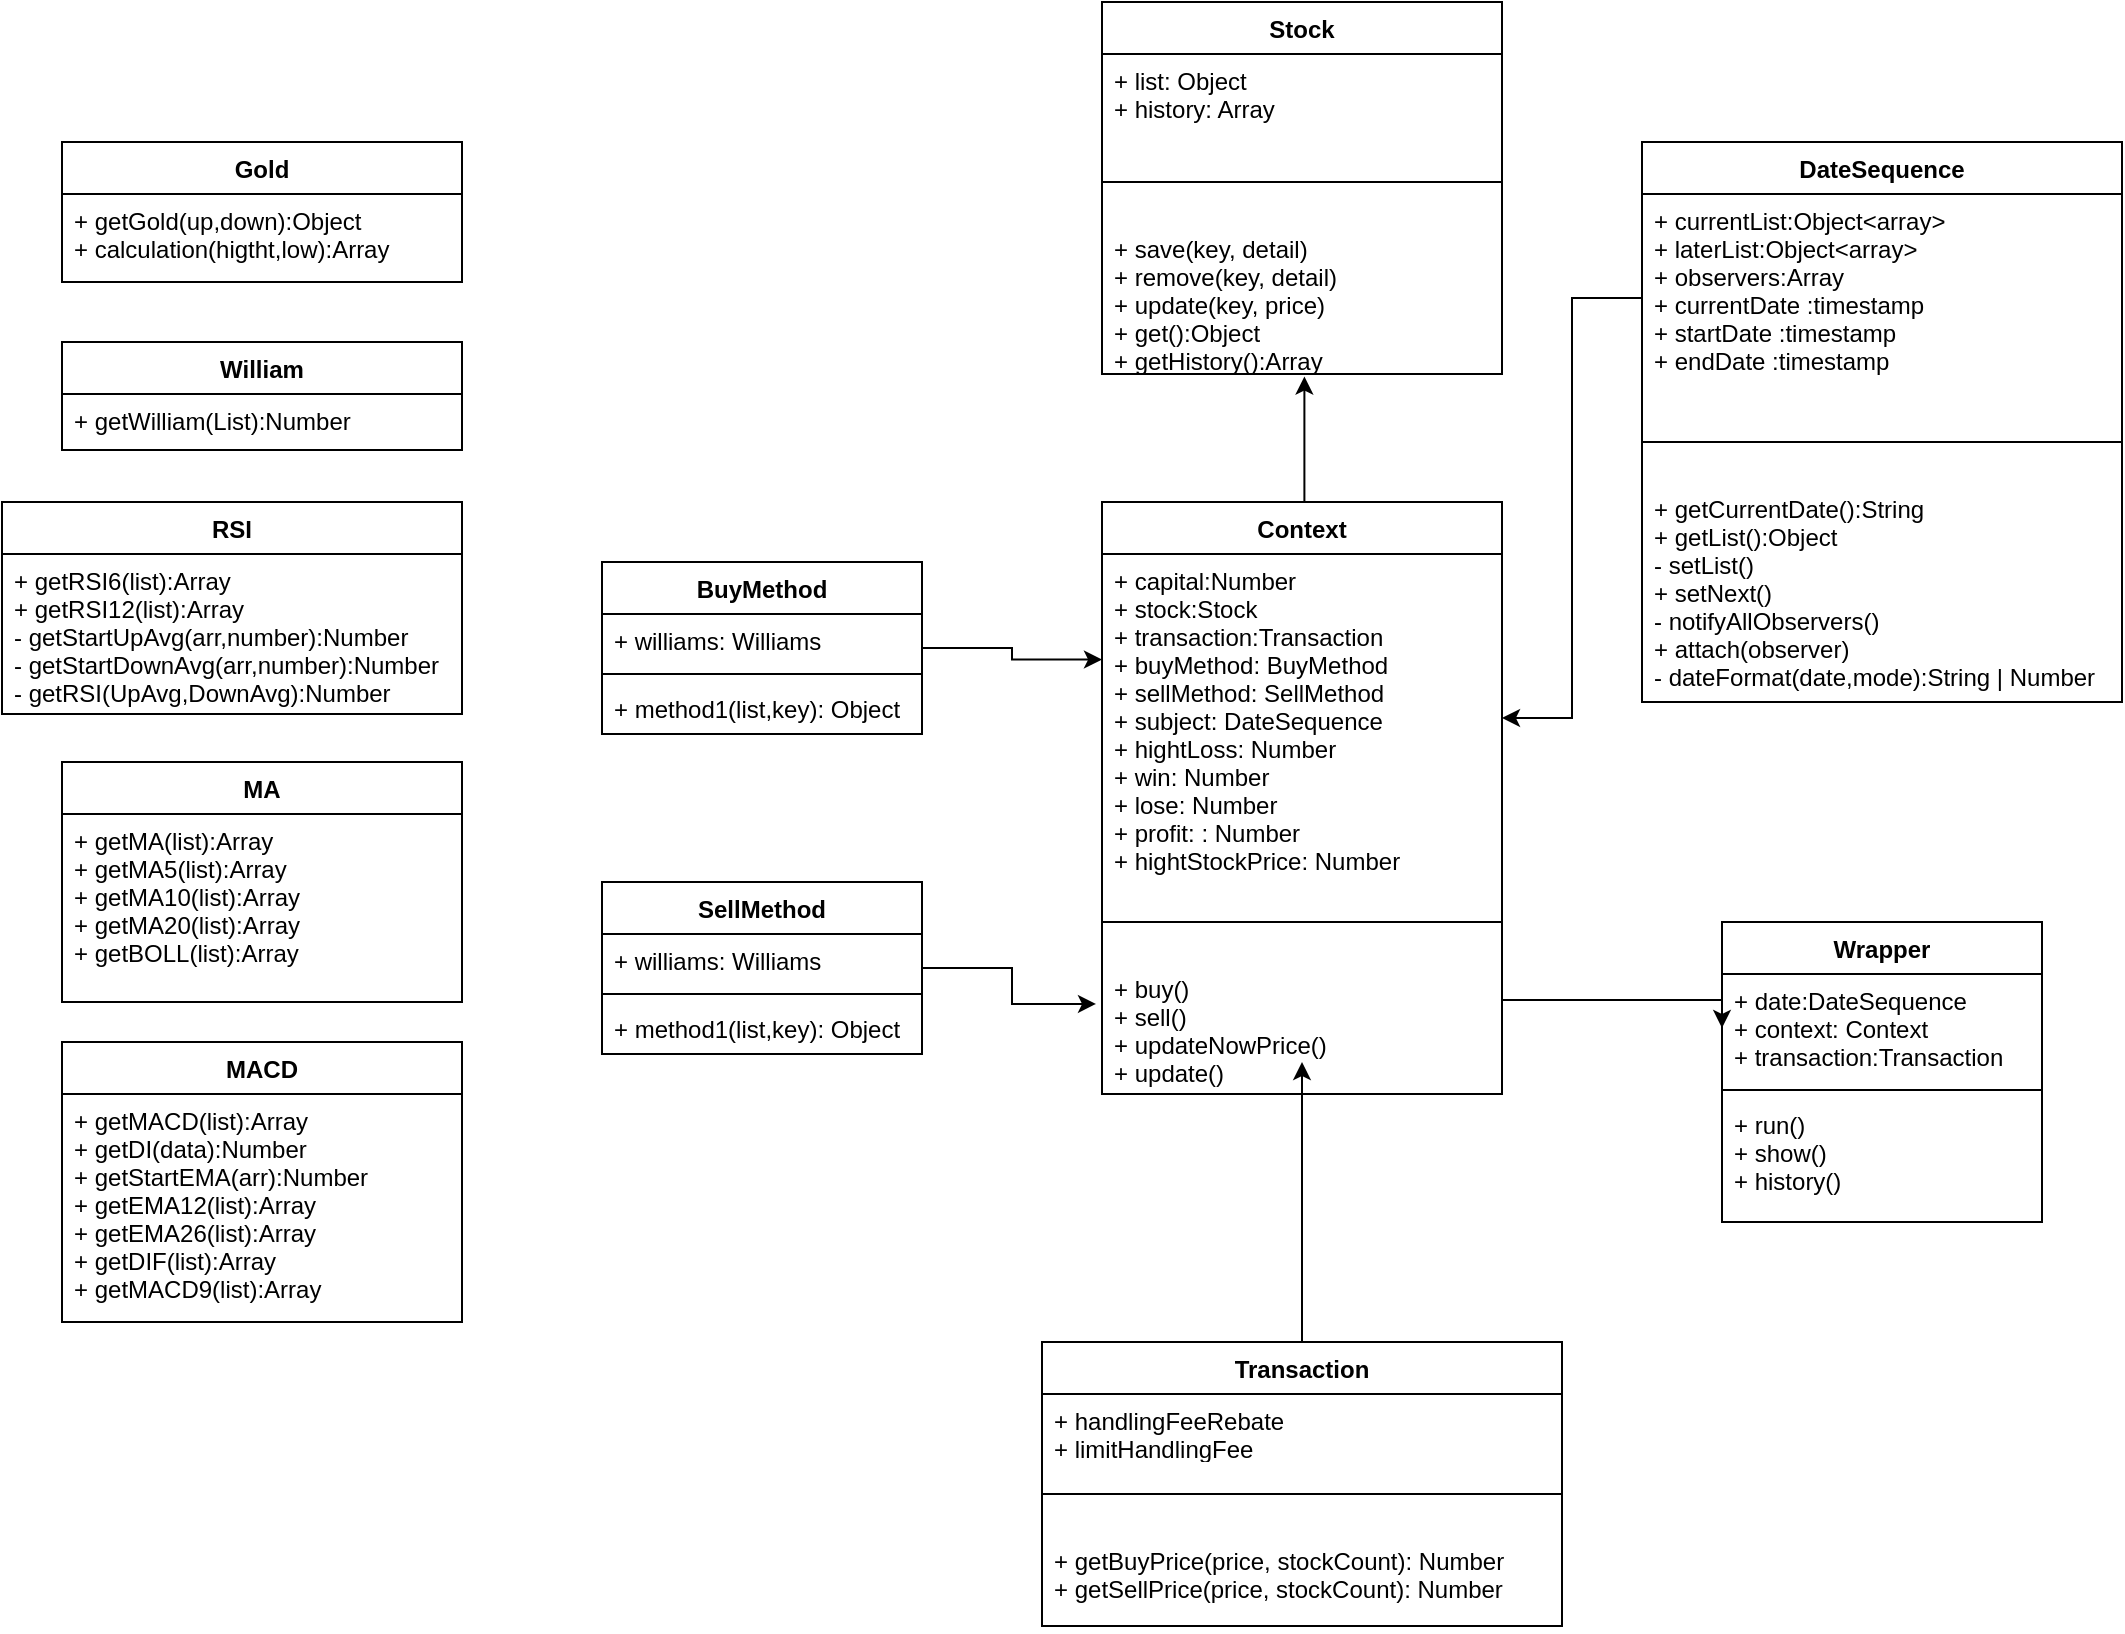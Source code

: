 <mxfile version="14.6.13" type="device"><diagram id="C5RBs43oDa-KdzZeNtuy" name="Page-1"><mxGraphModel dx="1929" dy="1811" grid="1" gridSize="10" guides="1" tooltips="1" connect="1" arrows="1" fold="1" page="1" pageScale="1" pageWidth="827" pageHeight="1169" math="0" shadow="0"><root><mxCell id="WIyWlLk6GJQsqaUBKTNV-0"/><mxCell id="WIyWlLk6GJQsqaUBKTNV-1" parent="WIyWlLk6GJQsqaUBKTNV-0"/><mxCell id="F91Q20vFasPbDwkG_e-I-20" style="edgeStyle=orthogonalEdgeStyle;rounded=0;orthogonalLoop=1;jettySize=auto;html=1;exitX=0.5;exitY=0;exitDx=0;exitDy=0;entryX=0.506;entryY=1.017;entryDx=0;entryDy=0;entryPerimeter=0;" parent="WIyWlLk6GJQsqaUBKTNV-1" source="F91Q20vFasPbDwkG_e-I-0" target="F91Q20vFasPbDwkG_e-I-11" edge="1"><mxGeometry relative="1" as="geometry"><Array as="points"><mxPoint x="191" y="220"/></Array></mxGeometry></mxCell><mxCell id="F91Q20vFasPbDwkG_e-I-0" value="Context" style="swimlane;fontStyle=1;align=center;verticalAlign=top;childLayout=stackLayout;horizontal=1;startSize=26;horizontalStack=0;resizeParent=1;resizeParentMax=0;resizeLast=0;collapsible=1;marginBottom=0;" parent="WIyWlLk6GJQsqaUBKTNV-1" vertex="1"><mxGeometry x="90" y="220" width="200" height="296" as="geometry"/></mxCell><mxCell id="F91Q20vFasPbDwkG_e-I-1" value="+ capital:Number&#10;+ stock:Stock&#10;+ transaction:Transaction&#10;+ buyMethod: BuyMethod&#10;+ sellMethod: SellMethod&#10;+ subject: DateSequence&#10;+ hightLoss: Number&#10;+ win: Number&#10;+ lose: Number&#10;+ profit: : Number&#10;+ hightStockPrice: Number&#10;" style="text;strokeColor=none;fillColor=none;align=left;verticalAlign=top;spacingLeft=4;spacingRight=4;overflow=hidden;rotatable=0;points=[[0,0.5],[1,0.5]];portConstraint=eastwest;" parent="F91Q20vFasPbDwkG_e-I-0" vertex="1"><mxGeometry y="26" width="200" height="164" as="geometry"/></mxCell><mxCell id="F91Q20vFasPbDwkG_e-I-2" value="" style="line;strokeWidth=1;fillColor=none;align=left;verticalAlign=middle;spacingTop=-1;spacingLeft=3;spacingRight=3;rotatable=0;labelPosition=right;points=[];portConstraint=eastwest;" parent="F91Q20vFasPbDwkG_e-I-0" vertex="1"><mxGeometry y="190" width="200" height="40" as="geometry"/></mxCell><mxCell id="F91Q20vFasPbDwkG_e-I-3" value="+ buy()&#10;+ sell()&#10;+ updateNowPrice()&#10;+ update()" style="text;strokeColor=none;fillColor=none;align=left;verticalAlign=top;spacingLeft=4;spacingRight=4;overflow=hidden;rotatable=0;points=[[0,0.5],[1,0.5]];portConstraint=eastwest;" parent="F91Q20vFasPbDwkG_e-I-0" vertex="1"><mxGeometry y="230" width="200" height="66" as="geometry"/></mxCell><mxCell id="yLj_Qp0v5qIvkyL6gjk5-15" style="edgeStyle=orthogonalEdgeStyle;rounded=0;orthogonalLoop=1;jettySize=auto;html=1;" parent="WIyWlLk6GJQsqaUBKTNV-1" source="F91Q20vFasPbDwkG_e-I-4" edge="1"><mxGeometry relative="1" as="geometry"><mxPoint x="190" y="500" as="targetPoint"/></mxGeometry></mxCell><mxCell id="F91Q20vFasPbDwkG_e-I-4" value="Transaction" style="swimlane;fontStyle=1;align=center;verticalAlign=top;childLayout=stackLayout;horizontal=1;startSize=26;horizontalStack=0;resizeParent=1;resizeParentMax=0;resizeLast=0;collapsible=1;marginBottom=0;" parent="WIyWlLk6GJQsqaUBKTNV-1" vertex="1"><mxGeometry x="60" y="640" width="260" height="142" as="geometry"/></mxCell><mxCell id="F91Q20vFasPbDwkG_e-I-5" value="+ handlingFeeRebate&#10;+ limitHandlingFee" style="text;strokeColor=none;fillColor=none;align=left;verticalAlign=top;spacingLeft=4;spacingRight=4;overflow=hidden;rotatable=0;points=[[0,0.5],[1,0.5]];portConstraint=eastwest;" parent="F91Q20vFasPbDwkG_e-I-4" vertex="1"><mxGeometry y="26" width="260" height="30" as="geometry"/></mxCell><mxCell id="F91Q20vFasPbDwkG_e-I-6" value="" style="line;strokeWidth=1;fillColor=none;align=left;verticalAlign=middle;spacingTop=-1;spacingLeft=3;spacingRight=3;rotatable=0;labelPosition=right;points=[];portConstraint=eastwest;" parent="F91Q20vFasPbDwkG_e-I-4" vertex="1"><mxGeometry y="56" width="260" height="40" as="geometry"/></mxCell><mxCell id="F91Q20vFasPbDwkG_e-I-7" value="+ getBuyPrice(price, stockCount): Number&#10;+ getSellPrice(price, stockCount): Number" style="text;strokeColor=none;fillColor=none;align=left;verticalAlign=top;spacingLeft=4;spacingRight=4;overflow=hidden;rotatable=0;points=[[0,0.5],[1,0.5]];portConstraint=eastwest;" parent="F91Q20vFasPbDwkG_e-I-4" vertex="1"><mxGeometry y="96" width="260" height="46" as="geometry"/></mxCell><mxCell id="F91Q20vFasPbDwkG_e-I-8" value="Stock&#10;" style="swimlane;fontStyle=1;align=center;verticalAlign=top;childLayout=stackLayout;horizontal=1;startSize=26;horizontalStack=0;resizeParent=1;resizeParentMax=0;resizeLast=0;collapsible=1;marginBottom=0;" parent="WIyWlLk6GJQsqaUBKTNV-1" vertex="1"><mxGeometry x="90" y="-30" width="200" height="186" as="geometry"/></mxCell><mxCell id="F91Q20vFasPbDwkG_e-I-9" value="+ list: Object&#10;+ history: Array" style="text;strokeColor=none;fillColor=none;align=left;verticalAlign=top;spacingLeft=4;spacingRight=4;overflow=hidden;rotatable=0;points=[[0,0.5],[1,0.5]];portConstraint=eastwest;" parent="F91Q20vFasPbDwkG_e-I-8" vertex="1"><mxGeometry y="26" width="200" height="44" as="geometry"/></mxCell><mxCell id="F91Q20vFasPbDwkG_e-I-10" value="" style="line;strokeWidth=1;fillColor=none;align=left;verticalAlign=middle;spacingTop=-1;spacingLeft=3;spacingRight=3;rotatable=0;labelPosition=right;points=[];portConstraint=eastwest;" parent="F91Q20vFasPbDwkG_e-I-8" vertex="1"><mxGeometry y="70" width="200" height="40" as="geometry"/></mxCell><mxCell id="F91Q20vFasPbDwkG_e-I-11" value="+ save(key, detail)&#10;+ remove(key, detail)&#10;+ update(key, price)&#10;+ get():Object&#10;+ getHistory():Array" style="text;strokeColor=none;fillColor=none;align=left;verticalAlign=top;spacingLeft=4;spacingRight=4;overflow=hidden;rotatable=0;points=[[0,0.5],[1,0.5]];portConstraint=eastwest;" parent="F91Q20vFasPbDwkG_e-I-8" vertex="1"><mxGeometry y="110" width="200" height="76" as="geometry"/></mxCell><mxCell id="F91Q20vFasPbDwkG_e-I-12" value="DateSequence" style="swimlane;fontStyle=1;align=center;verticalAlign=top;childLayout=stackLayout;horizontal=1;startSize=26;horizontalStack=0;resizeParent=1;resizeParentMax=0;resizeLast=0;collapsible=1;marginBottom=0;" parent="WIyWlLk6GJQsqaUBKTNV-1" vertex="1"><mxGeometry x="360" y="40" width="240" height="280" as="geometry"/></mxCell><mxCell id="F91Q20vFasPbDwkG_e-I-13" value="+ currentList:Object&lt;array&gt;&#10;+ laterList:Object&lt;array&gt;&#10;+ observers:Array&#10;+ currentDate :timestamp&#10;+ startDate :timestamp&#10;+ endDate :timestamp&#10;" style="text;strokeColor=none;fillColor=none;align=left;verticalAlign=top;spacingLeft=4;spacingRight=4;overflow=hidden;rotatable=0;points=[[0,0.5],[1,0.5]];portConstraint=eastwest;" parent="F91Q20vFasPbDwkG_e-I-12" vertex="1"><mxGeometry y="26" width="240" height="104" as="geometry"/></mxCell><mxCell id="F91Q20vFasPbDwkG_e-I-14" value="" style="line;strokeWidth=1;fillColor=none;align=left;verticalAlign=middle;spacingTop=-1;spacingLeft=3;spacingRight=3;rotatable=0;labelPosition=right;points=[];portConstraint=eastwest;" parent="F91Q20vFasPbDwkG_e-I-12" vertex="1"><mxGeometry y="130" width="240" height="40" as="geometry"/></mxCell><mxCell id="F91Q20vFasPbDwkG_e-I-15" value="+ getCurrentDate():String&#10;+ getList():Object&#10;- setList()&#10;+ setNext()&#10;- notifyAllObservers()&#10;+ attach(observer)&#10;- dateFormat(date,mode):String | Number" style="text;strokeColor=none;fillColor=none;align=left;verticalAlign=top;spacingLeft=4;spacingRight=4;overflow=hidden;rotatable=0;points=[[0,0.5],[1,0.5]];portConstraint=eastwest;" parent="F91Q20vFasPbDwkG_e-I-12" vertex="1"><mxGeometry y="170" width="240" height="110" as="geometry"/></mxCell><mxCell id="F91Q20vFasPbDwkG_e-I-16" value="William" style="swimlane;fontStyle=1;align=center;verticalAlign=top;childLayout=stackLayout;horizontal=1;startSize=26;horizontalStack=0;resizeParent=1;resizeParentMax=0;resizeLast=0;collapsible=1;marginBottom=0;" parent="WIyWlLk6GJQsqaUBKTNV-1" vertex="1"><mxGeometry x="-430" y="140" width="200" height="54" as="geometry"/></mxCell><mxCell id="F91Q20vFasPbDwkG_e-I-19" value="+ getWilliam(List):Number" style="text;strokeColor=none;fillColor=none;align=left;verticalAlign=top;spacingLeft=4;spacingRight=4;overflow=hidden;rotatable=0;points=[[0,0.5],[1,0.5]];portConstraint=eastwest;" parent="F91Q20vFasPbDwkG_e-I-16" vertex="1"><mxGeometry y="26" width="200" height="28" as="geometry"/></mxCell><mxCell id="yLj_Qp0v5qIvkyL6gjk5-9" style="edgeStyle=orthogonalEdgeStyle;rounded=0;orthogonalLoop=1;jettySize=auto;html=1;entryX=0;entryY=0.322;entryDx=0;entryDy=0;entryPerimeter=0;" parent="WIyWlLk6GJQsqaUBKTNV-1" source="yLj_Qp0v5qIvkyL6gjk5-0" target="F91Q20vFasPbDwkG_e-I-1" edge="1"><mxGeometry relative="1" as="geometry"/></mxCell><mxCell id="yLj_Qp0v5qIvkyL6gjk5-0" value="BuyMethod" style="swimlane;fontStyle=1;align=center;verticalAlign=top;childLayout=stackLayout;horizontal=1;startSize=26;horizontalStack=0;resizeParent=1;resizeParentMax=0;resizeLast=0;collapsible=1;marginBottom=0;" parent="WIyWlLk6GJQsqaUBKTNV-1" vertex="1"><mxGeometry x="-160" y="250" width="160" height="86" as="geometry"/></mxCell><mxCell id="yLj_Qp0v5qIvkyL6gjk5-1" value="+ williams: Williams" style="text;strokeColor=none;fillColor=none;align=left;verticalAlign=top;spacingLeft=4;spacingRight=4;overflow=hidden;rotatable=0;points=[[0,0.5],[1,0.5]];portConstraint=eastwest;" parent="yLj_Qp0v5qIvkyL6gjk5-0" vertex="1"><mxGeometry y="26" width="160" height="26" as="geometry"/></mxCell><mxCell id="yLj_Qp0v5qIvkyL6gjk5-2" value="" style="line;strokeWidth=1;fillColor=none;align=left;verticalAlign=middle;spacingTop=-1;spacingLeft=3;spacingRight=3;rotatable=0;labelPosition=right;points=[];portConstraint=eastwest;" parent="yLj_Qp0v5qIvkyL6gjk5-0" vertex="1"><mxGeometry y="52" width="160" height="8" as="geometry"/></mxCell><mxCell id="yLj_Qp0v5qIvkyL6gjk5-3" value="+ method1(list,key): Object" style="text;strokeColor=none;fillColor=none;align=left;verticalAlign=top;spacingLeft=4;spacingRight=4;overflow=hidden;rotatable=0;points=[[0,0.5],[1,0.5]];portConstraint=eastwest;" parent="yLj_Qp0v5qIvkyL6gjk5-0" vertex="1"><mxGeometry y="60" width="160" height="26" as="geometry"/></mxCell><mxCell id="yLj_Qp0v5qIvkyL6gjk5-8" style="edgeStyle=orthogonalEdgeStyle;rounded=0;orthogonalLoop=1;jettySize=auto;html=1;entryX=-0.015;entryY=0.318;entryDx=0;entryDy=0;entryPerimeter=0;" parent="WIyWlLk6GJQsqaUBKTNV-1" source="yLj_Qp0v5qIvkyL6gjk5-4" target="F91Q20vFasPbDwkG_e-I-3" edge="1"><mxGeometry relative="1" as="geometry"/></mxCell><mxCell id="yLj_Qp0v5qIvkyL6gjk5-4" value="SellMethod" style="swimlane;fontStyle=1;align=center;verticalAlign=top;childLayout=stackLayout;horizontal=1;startSize=26;horizontalStack=0;resizeParent=1;resizeParentMax=0;resizeLast=0;collapsible=1;marginBottom=0;" parent="WIyWlLk6GJQsqaUBKTNV-1" vertex="1"><mxGeometry x="-160" y="410" width="160" height="86" as="geometry"/></mxCell><mxCell id="yLj_Qp0v5qIvkyL6gjk5-5" value="+ williams: Williams" style="text;strokeColor=none;fillColor=none;align=left;verticalAlign=top;spacingLeft=4;spacingRight=4;overflow=hidden;rotatable=0;points=[[0,0.5],[1,0.5]];portConstraint=eastwest;" parent="yLj_Qp0v5qIvkyL6gjk5-4" vertex="1"><mxGeometry y="26" width="160" height="26" as="geometry"/></mxCell><mxCell id="yLj_Qp0v5qIvkyL6gjk5-6" value="" style="line;strokeWidth=1;fillColor=none;align=left;verticalAlign=middle;spacingTop=-1;spacingLeft=3;spacingRight=3;rotatable=0;labelPosition=right;points=[];portConstraint=eastwest;" parent="yLj_Qp0v5qIvkyL6gjk5-4" vertex="1"><mxGeometry y="52" width="160" height="8" as="geometry"/></mxCell><mxCell id="yLj_Qp0v5qIvkyL6gjk5-7" value="+ method1(list,key): Object" style="text;strokeColor=none;fillColor=none;align=left;verticalAlign=top;spacingLeft=4;spacingRight=4;overflow=hidden;rotatable=0;points=[[0,0.5],[1,0.5]];portConstraint=eastwest;" parent="yLj_Qp0v5qIvkyL6gjk5-4" vertex="1"><mxGeometry y="60" width="160" height="26" as="geometry"/></mxCell><mxCell id="yLj_Qp0v5qIvkyL6gjk5-17" style="edgeStyle=orthogonalEdgeStyle;rounded=0;orthogonalLoop=1;jettySize=auto;html=1;" parent="WIyWlLk6GJQsqaUBKTNV-1" source="F91Q20vFasPbDwkG_e-I-13" target="F91Q20vFasPbDwkG_e-I-1" edge="1"><mxGeometry relative="1" as="geometry"/></mxCell><mxCell id="yLj_Qp0v5qIvkyL6gjk5-18" value="Wrapper" style="swimlane;fontStyle=1;align=center;verticalAlign=top;childLayout=stackLayout;horizontal=1;startSize=26;horizontalStack=0;resizeParent=1;resizeParentMax=0;resizeLast=0;collapsible=1;marginBottom=0;" parent="WIyWlLk6GJQsqaUBKTNV-1" vertex="1"><mxGeometry x="400" y="430" width="160" height="150" as="geometry"/></mxCell><mxCell id="yLj_Qp0v5qIvkyL6gjk5-19" value="+ date:DateSequence&#10;+ context: Context&#10;+ transaction:Transaction" style="text;strokeColor=none;fillColor=none;align=left;verticalAlign=top;spacingLeft=4;spacingRight=4;overflow=hidden;rotatable=0;points=[[0,0.5],[1,0.5]];portConstraint=eastwest;" parent="yLj_Qp0v5qIvkyL6gjk5-18" vertex="1"><mxGeometry y="26" width="160" height="54" as="geometry"/></mxCell><mxCell id="yLj_Qp0v5qIvkyL6gjk5-20" value="" style="line;strokeWidth=1;fillColor=none;align=left;verticalAlign=middle;spacingTop=-1;spacingLeft=3;spacingRight=3;rotatable=0;labelPosition=right;points=[];portConstraint=eastwest;" parent="yLj_Qp0v5qIvkyL6gjk5-18" vertex="1"><mxGeometry y="80" width="160" height="8" as="geometry"/></mxCell><mxCell id="yLj_Qp0v5qIvkyL6gjk5-21" value="+ run()&#10;+ show()&#10;+ history()" style="text;strokeColor=none;fillColor=none;align=left;verticalAlign=top;spacingLeft=4;spacingRight=4;overflow=hidden;rotatable=0;points=[[0,0.5],[1,0.5]];portConstraint=eastwest;" parent="yLj_Qp0v5qIvkyL6gjk5-18" vertex="1"><mxGeometry y="88" width="160" height="62" as="geometry"/></mxCell><mxCell id="yLj_Qp0v5qIvkyL6gjk5-22" style="edgeStyle=orthogonalEdgeStyle;rounded=0;orthogonalLoop=1;jettySize=auto;html=1;entryX=0;entryY=0.5;entryDx=0;entryDy=0;" parent="WIyWlLk6GJQsqaUBKTNV-1" source="F91Q20vFasPbDwkG_e-I-3" target="yLj_Qp0v5qIvkyL6gjk5-19" edge="1"><mxGeometry relative="1" as="geometry"><Array as="points"><mxPoint x="320" y="469"/><mxPoint x="320" y="469"/></Array></mxGeometry></mxCell><mxCell id="yLj_Qp0v5qIvkyL6gjk5-31" value="RSI" style="swimlane;fontStyle=1;align=center;verticalAlign=top;childLayout=stackLayout;horizontal=1;startSize=26;horizontalStack=0;resizeParent=1;resizeParentMax=0;resizeLast=0;collapsible=1;marginBottom=0;" parent="WIyWlLk6GJQsqaUBKTNV-1" vertex="1"><mxGeometry x="-460" y="220" width="230" height="106" as="geometry"/></mxCell><mxCell id="yLj_Qp0v5qIvkyL6gjk5-33" value="+ getRSI6(list):Array&#10;+ getRSI12(list):Array&#10;- getStartUpAvg(arr,number):Number&#10;- getStartDownAvg(arr,number):Number&#10;- getRSI(UpAvg,DownAvg):Number" style="text;strokeColor=none;fillColor=none;align=left;verticalAlign=top;spacingLeft=4;spacingRight=4;overflow=hidden;rotatable=0;points=[[0,0.5],[1,0.5]];portConstraint=eastwest;" parent="yLj_Qp0v5qIvkyL6gjk5-31" vertex="1"><mxGeometry y="26" width="230" height="80" as="geometry"/></mxCell><mxCell id="gRYlVmhdpWcaPIadBBOR-0" value="Gold" style="swimlane;fontStyle=1;align=center;verticalAlign=top;childLayout=stackLayout;horizontal=1;startSize=26;horizontalStack=0;resizeParent=1;resizeParentMax=0;resizeLast=0;collapsible=1;marginBottom=0;" vertex="1" parent="WIyWlLk6GJQsqaUBKTNV-1"><mxGeometry x="-430" y="40" width="200" height="70" as="geometry"/></mxCell><mxCell id="gRYlVmhdpWcaPIadBBOR-2" value="+ getGold(up,down):Object&#10;+ calculation(higtht,low):Array" style="text;strokeColor=none;fillColor=none;align=left;verticalAlign=top;spacingLeft=4;spacingRight=4;overflow=hidden;rotatable=0;points=[[0,0.5],[1,0.5]];portConstraint=eastwest;" vertex="1" parent="gRYlVmhdpWcaPIadBBOR-0"><mxGeometry y="26" width="200" height="44" as="geometry"/></mxCell><mxCell id="gRYlVmhdpWcaPIadBBOR-3" value="MA" style="swimlane;fontStyle=1;align=center;verticalAlign=top;childLayout=stackLayout;horizontal=1;startSize=26;horizontalStack=0;resizeParent=1;resizeParentMax=0;resizeLast=0;collapsible=1;marginBottom=0;" vertex="1" parent="WIyWlLk6GJQsqaUBKTNV-1"><mxGeometry x="-430" y="350" width="200" height="120" as="geometry"/></mxCell><mxCell id="gRYlVmhdpWcaPIadBBOR-4" value="+ getMA(list):Array&#10;+ getMA5(list):Array&#10;+ getMA10(list):Array&#10;+ getMA20(list):Array&#10;+ getBOLL(list):Array" style="text;strokeColor=none;fillColor=none;align=left;verticalAlign=top;spacingLeft=4;spacingRight=4;overflow=hidden;rotatable=0;points=[[0,0.5],[1,0.5]];portConstraint=eastwest;" vertex="1" parent="gRYlVmhdpWcaPIadBBOR-3"><mxGeometry y="26" width="200" height="94" as="geometry"/></mxCell><mxCell id="gRYlVmhdpWcaPIadBBOR-5" value="MACD" style="swimlane;fontStyle=1;align=center;verticalAlign=top;childLayout=stackLayout;horizontal=1;startSize=26;horizontalStack=0;resizeParent=1;resizeParentMax=0;resizeLast=0;collapsible=1;marginBottom=0;" vertex="1" parent="WIyWlLk6GJQsqaUBKTNV-1"><mxGeometry x="-430" y="490" width="200" height="140" as="geometry"/></mxCell><mxCell id="gRYlVmhdpWcaPIadBBOR-6" value="+ getMACD(list):Array&#10;+ getDI(data):Number&#10;+ getStartEMA(arr):Number&#10;+ getEMA12(list):Array&#10;+ getEMA26(list):Array&#10;+ getDIF(list):Array&#10;+ getMACD9(list):Array&#10;" style="text;strokeColor=none;fillColor=none;align=left;verticalAlign=top;spacingLeft=4;spacingRight=4;overflow=hidden;rotatable=0;points=[[0,0.5],[1,0.5]];portConstraint=eastwest;" vertex="1" parent="gRYlVmhdpWcaPIadBBOR-5"><mxGeometry y="26" width="200" height="114" as="geometry"/></mxCell></root></mxGraphModel></diagram></mxfile>